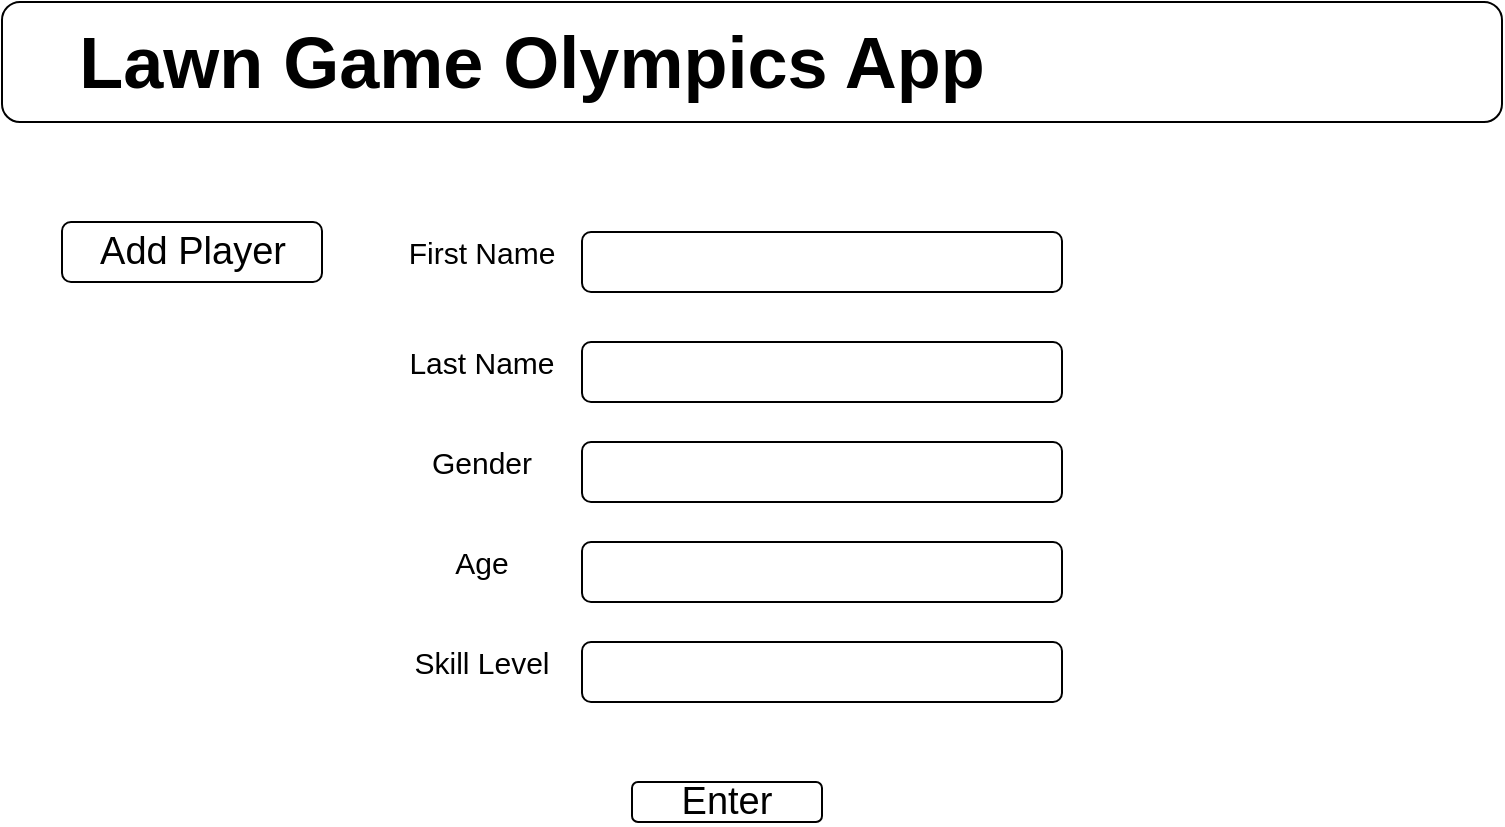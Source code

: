 <mxfile version="14.7.6" type="device"><diagram id="Lnm-e7Da56Z6t0LMtqwZ" name="Page-1"><mxGraphModel dx="771" dy="1588" grid="1" gridSize="10" guides="1" tooltips="1" connect="1" arrows="1" fold="1" page="1" pageScale="1" pageWidth="850" pageHeight="1100" math="0" shadow="0"><root><mxCell id="0"/><mxCell id="1" parent="0"/><mxCell id="1jMVcZy5iySmUQJLbqRO-12" value="" style="rounded=1;whiteSpace=wrap;html=1;" vertex="1" parent="1"><mxGeometry y="-10" width="750" height="60" as="geometry"/></mxCell><mxCell id="1jMVcZy5iySmUQJLbqRO-14" value="&lt;font style=&quot;font-size: 36px&quot;&gt;&lt;b style=&quot;font-size: 36px&quot;&gt;Lawn Game Olympics App&amp;nbsp;&lt;/b&gt;&lt;/font&gt;" style="text;html=1;strokeColor=none;fillColor=none;align=center;verticalAlign=middle;whiteSpace=wrap;rounded=0;fontSize=36;" vertex="1" parent="1"><mxGeometry y="10" width="540" height="20" as="geometry"/></mxCell><mxCell id="1jMVcZy5iySmUQJLbqRO-16" value="Add Player" style="rounded=1;fontSize=19;align=center;html=1;" vertex="1" parent="1"><mxGeometry x="30" y="100" width="130" height="30" as="geometry"/></mxCell><mxCell id="1jMVcZy5iySmUQJLbqRO-18" value="&lt;font style=&quot;font-size: 15px&quot;&gt;First Name&lt;/font&gt;" style="text;html=1;strokeColor=none;fillColor=none;align=center;verticalAlign=middle;whiteSpace=wrap;rounded=0;fontSize=19;" vertex="1" parent="1"><mxGeometry x="190" y="105" width="100" height="20" as="geometry"/></mxCell><mxCell id="1jMVcZy5iySmUQJLbqRO-19" value="" style="rounded=1;whiteSpace=wrap;html=1;fontSize=19;" vertex="1" parent="1"><mxGeometry x="290" y="105" width="240" height="30" as="geometry"/></mxCell><mxCell id="1jMVcZy5iySmUQJLbqRO-20" value="&lt;font style=&quot;font-size: 15px&quot;&gt;Last Name&lt;/font&gt;" style="text;html=1;strokeColor=none;fillColor=none;align=center;verticalAlign=middle;whiteSpace=wrap;rounded=0;fontSize=19;" vertex="1" parent="1"><mxGeometry x="190" y="160" width="100" height="20" as="geometry"/></mxCell><mxCell id="1jMVcZy5iySmUQJLbqRO-21" value="" style="rounded=1;whiteSpace=wrap;html=1;fontSize=19;" vertex="1" parent="1"><mxGeometry x="290" y="160" width="240" height="30" as="geometry"/></mxCell><mxCell id="1jMVcZy5iySmUQJLbqRO-22" value="&lt;font style=&quot;font-size: 15px&quot;&gt;Gender&lt;/font&gt;" style="text;html=1;strokeColor=none;fillColor=none;align=center;verticalAlign=middle;whiteSpace=wrap;rounded=0;fontSize=19;" vertex="1" parent="1"><mxGeometry x="190" y="210" width="100" height="20" as="geometry"/></mxCell><mxCell id="1jMVcZy5iySmUQJLbqRO-23" value="" style="rounded=1;whiteSpace=wrap;html=1;fontSize=19;" vertex="1" parent="1"><mxGeometry x="290" y="210" width="240" height="30" as="geometry"/></mxCell><mxCell id="1jMVcZy5iySmUQJLbqRO-24" value="&lt;font style=&quot;font-size: 15px&quot;&gt;Age&lt;/font&gt;" style="text;html=1;strokeColor=none;fillColor=none;align=center;verticalAlign=middle;whiteSpace=wrap;rounded=0;fontSize=19;" vertex="1" parent="1"><mxGeometry x="190" y="260" width="100" height="20" as="geometry"/></mxCell><mxCell id="1jMVcZy5iySmUQJLbqRO-25" value="" style="rounded=1;whiteSpace=wrap;html=1;fontSize=19;" vertex="1" parent="1"><mxGeometry x="290" y="260" width="240" height="30" as="geometry"/></mxCell><mxCell id="1jMVcZy5iySmUQJLbqRO-28" value="&lt;font style=&quot;font-size: 15px&quot;&gt;Skill Level&lt;/font&gt;" style="text;html=1;strokeColor=none;fillColor=none;align=center;verticalAlign=middle;whiteSpace=wrap;rounded=0;fontSize=19;" vertex="1" parent="1"><mxGeometry x="190" y="310" width="100" height="20" as="geometry"/></mxCell><mxCell id="1jMVcZy5iySmUQJLbqRO-29" value="" style="rounded=1;whiteSpace=wrap;html=1;fontSize=19;" vertex="1" parent="1"><mxGeometry x="290" y="310" width="240" height="30" as="geometry"/></mxCell><mxCell id="1jMVcZy5iySmUQJLbqRO-32" value="Enter" style="rounded=1;whiteSpace=wrap;html=1;fontSize=19;" vertex="1" parent="1"><mxGeometry x="315" y="380" width="95" height="20" as="geometry"/></mxCell></root></mxGraphModel></diagram></mxfile>